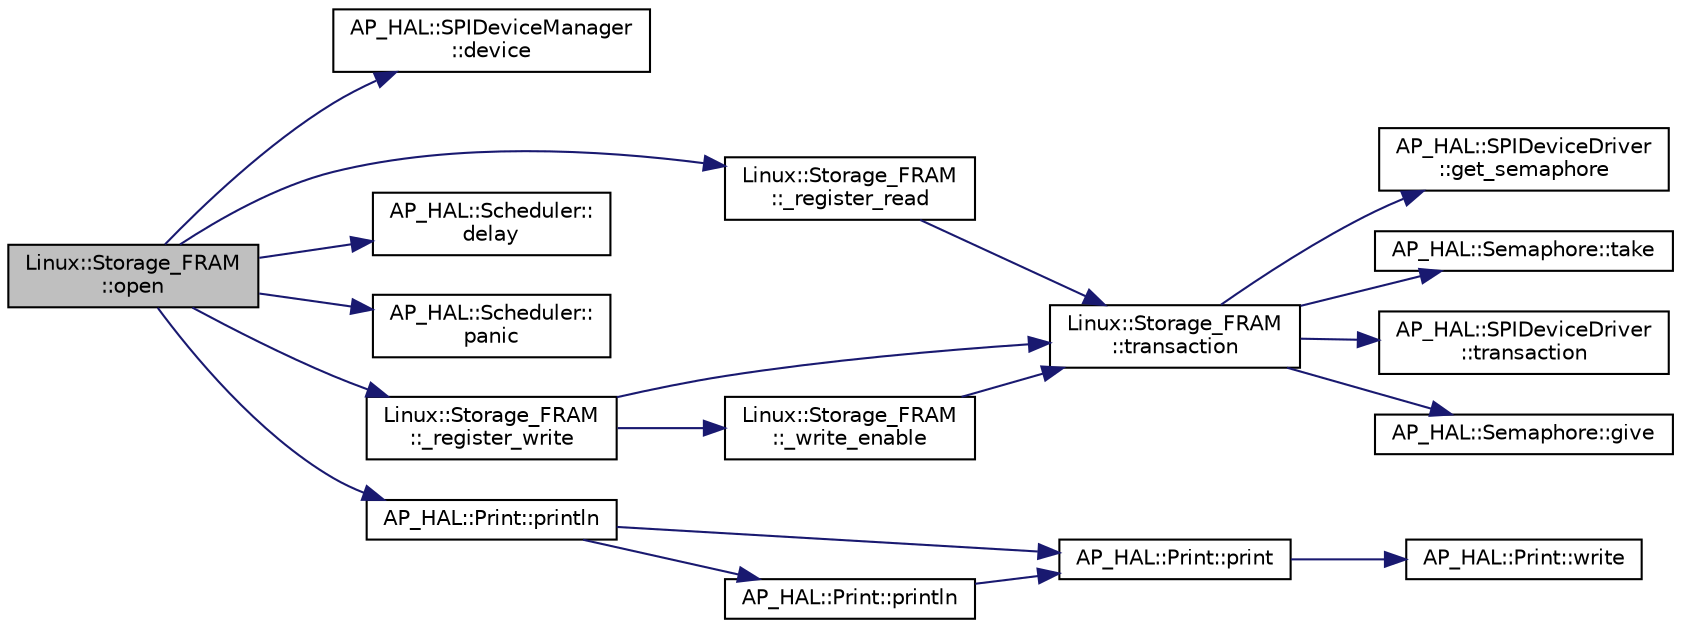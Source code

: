 digraph "Linux::Storage_FRAM::open"
{
 // INTERACTIVE_SVG=YES
  edge [fontname="Helvetica",fontsize="10",labelfontname="Helvetica",labelfontsize="10"];
  node [fontname="Helvetica",fontsize="10",shape=record];
  rankdir="LR";
  Node1 [label="Linux::Storage_FRAM\l::open",height=0.2,width=0.4,color="black", fillcolor="grey75", style="filled", fontcolor="black"];
  Node1 -> Node2 [color="midnightblue",fontsize="10",style="solid",fontname="Helvetica"];
  Node2 [label="AP_HAL::SPIDeviceManager\l::device",height=0.2,width=0.4,color="black", fillcolor="white", style="filled",URL="$classAP__HAL_1_1SPIDeviceManager.html#a572a9273615ae0cb5fc859417161ade1"];
  Node1 -> Node3 [color="midnightblue",fontsize="10",style="solid",fontname="Helvetica"];
  Node3 [label="Linux::Storage_FRAM\l::_register_read",height=0.2,width=0.4,color="black", fillcolor="white", style="filled",URL="$classLinux_1_1Storage__FRAM.html#a699d88cf98f77f7595b6cbc12affe4ab"];
  Node3 -> Node4 [color="midnightblue",fontsize="10",style="solid",fontname="Helvetica"];
  Node4 [label="Linux::Storage_FRAM\l::transaction",height=0.2,width=0.4,color="black", fillcolor="white", style="filled",URL="$classLinux_1_1Storage__FRAM.html#a64df4e246aea0f9804d0a2551cf1722b"];
  Node4 -> Node5 [color="midnightblue",fontsize="10",style="solid",fontname="Helvetica"];
  Node5 [label="AP_HAL::SPIDeviceDriver\l::get_semaphore",height=0.2,width=0.4,color="black", fillcolor="white", style="filled",URL="$classAP__HAL_1_1SPIDeviceDriver.html#a1c518b753148caee4d708c2311a9e548"];
  Node4 -> Node6 [color="midnightblue",fontsize="10",style="solid",fontname="Helvetica"];
  Node6 [label="AP_HAL::Semaphore::take",height=0.2,width=0.4,color="black", fillcolor="white", style="filled",URL="$classAP__HAL_1_1Semaphore.html#abd3a0affad8bb211981a979f30386589"];
  Node4 -> Node7 [color="midnightblue",fontsize="10",style="solid",fontname="Helvetica"];
  Node7 [label="AP_HAL::SPIDeviceDriver\l::transaction",height=0.2,width=0.4,color="black", fillcolor="white", style="filled",URL="$classAP__HAL_1_1SPIDeviceDriver.html#acb3739821064a2bebc3015b817978724"];
  Node4 -> Node8 [color="midnightblue",fontsize="10",style="solid",fontname="Helvetica"];
  Node8 [label="AP_HAL::Semaphore::give",height=0.2,width=0.4,color="black", fillcolor="white", style="filled",URL="$classAP__HAL_1_1Semaphore.html#afcdbf03d5bea9d83037acc93bfaea7ce"];
  Node1 -> Node9 [color="midnightblue",fontsize="10",style="solid",fontname="Helvetica"];
  Node9 [label="AP_HAL::Scheduler::\ldelay",height=0.2,width=0.4,color="black", fillcolor="white", style="filled",URL="$classAP__HAL_1_1Scheduler.html#ab3175e2e6223ccfe82f957e41cc12b26"];
  Node1 -> Node10 [color="midnightblue",fontsize="10",style="solid",fontname="Helvetica"];
  Node10 [label="AP_HAL::Scheduler::\lpanic",height=0.2,width=0.4,color="black", fillcolor="white", style="filled",URL="$classAP__HAL_1_1Scheduler.html#ac08c02070405b6cc1d7241025acb5101"];
  Node1 -> Node11 [color="midnightblue",fontsize="10",style="solid",fontname="Helvetica"];
  Node11 [label="Linux::Storage_FRAM\l::_register_write",height=0.2,width=0.4,color="black", fillcolor="white", style="filled",URL="$classLinux_1_1Storage__FRAM.html#a4379e90c9a79f4e20ca6b5681caa4667"];
  Node11 -> Node12 [color="midnightblue",fontsize="10",style="solid",fontname="Helvetica"];
  Node12 [label="Linux::Storage_FRAM\l::_write_enable",height=0.2,width=0.4,color="black", fillcolor="white", style="filled",URL="$classLinux_1_1Storage__FRAM.html#aec097b9114d35116c5a47bdbf1e58dc3"];
  Node12 -> Node4 [color="midnightblue",fontsize="10",style="solid",fontname="Helvetica"];
  Node11 -> Node4 [color="midnightblue",fontsize="10",style="solid",fontname="Helvetica"];
  Node1 -> Node13 [color="midnightblue",fontsize="10",style="solid",fontname="Helvetica"];
  Node13 [label="AP_HAL::Print::println",height=0.2,width=0.4,color="black", fillcolor="white", style="filled",URL="$classAP__HAL_1_1Print.html#ad337ce3f7977411b7d34d47a51e5737e"];
  Node13 -> Node14 [color="midnightblue",fontsize="10",style="solid",fontname="Helvetica"];
  Node14 [label="AP_HAL::Print::print",height=0.2,width=0.4,color="black", fillcolor="white", style="filled",URL="$classAP__HAL_1_1Print.html#acfe80773011eb17dfb52c2fba517a093"];
  Node14 -> Node15 [color="midnightblue",fontsize="10",style="solid",fontname="Helvetica"];
  Node15 [label="AP_HAL::Print::write",height=0.2,width=0.4,color="black", fillcolor="white", style="filled",URL="$classAP__HAL_1_1Print.html#acc65391952a43334f8f5c9bef341f501"];
  Node13 -> Node16 [color="midnightblue",fontsize="10",style="solid",fontname="Helvetica"];
  Node16 [label="AP_HAL::Print::println",height=0.2,width=0.4,color="black", fillcolor="white", style="filled",URL="$classAP__HAL_1_1Print.html#a169b128f9e22f0c15883768f580541a2"];
  Node16 -> Node14 [color="midnightblue",fontsize="10",style="solid",fontname="Helvetica"];
}
